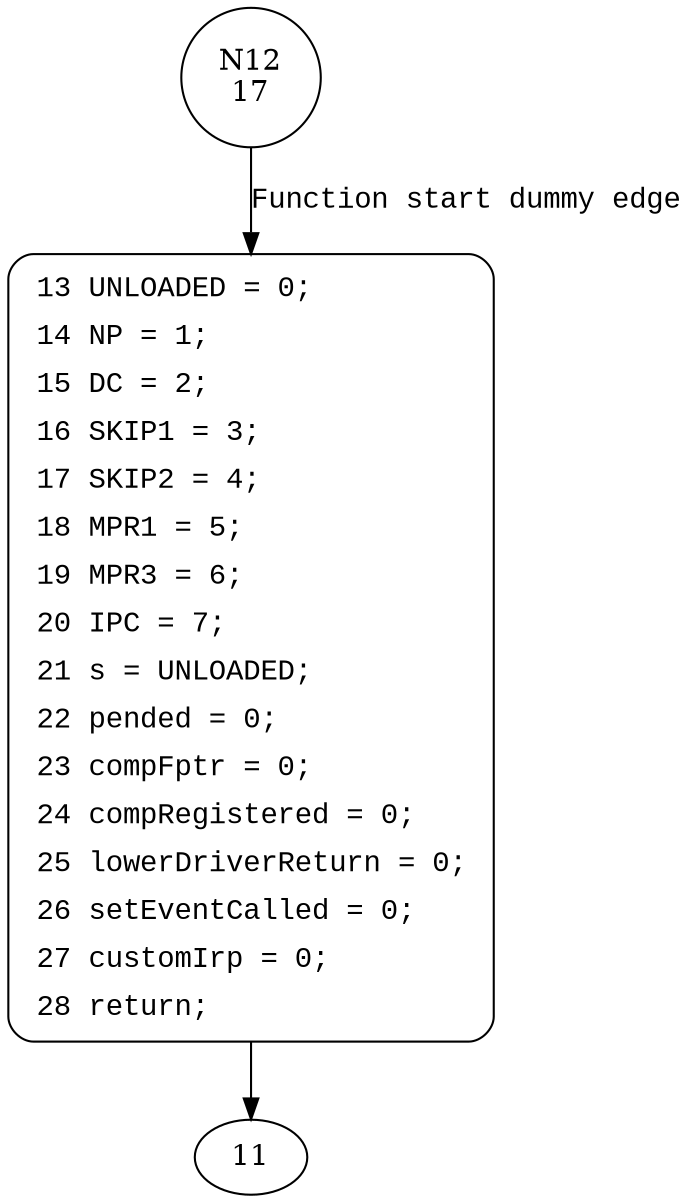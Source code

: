 digraph _BLAST_init {
12 [shape="circle" label="N12\n17"]
13 [shape="circle" label="N13\n16"]
13 [style="filled,bold" penwidth="1" fillcolor="white" fontname="Courier New" shape="Mrecord" label=<<table border="0" cellborder="0" cellpadding="3" bgcolor="white"><tr><td align="right">13</td><td align="left">UNLOADED = 0;</td></tr><tr><td align="right">14</td><td align="left">NP = 1;</td></tr><tr><td align="right">15</td><td align="left">DC = 2;</td></tr><tr><td align="right">16</td><td align="left">SKIP1 = 3;</td></tr><tr><td align="right">17</td><td align="left">SKIP2 = 4;</td></tr><tr><td align="right">18</td><td align="left">MPR1 = 5;</td></tr><tr><td align="right">19</td><td align="left">MPR3 = 6;</td></tr><tr><td align="right">20</td><td align="left">IPC = 7;</td></tr><tr><td align="right">21</td><td align="left">s = UNLOADED;</td></tr><tr><td align="right">22</td><td align="left">pended = 0;</td></tr><tr><td align="right">23</td><td align="left">compFptr = 0;</td></tr><tr><td align="right">24</td><td align="left">compRegistered = 0;</td></tr><tr><td align="right">25</td><td align="left">lowerDriverReturn = 0;</td></tr><tr><td align="right">26</td><td align="left">setEventCalled = 0;</td></tr><tr><td align="right">27</td><td align="left">customIrp = 0;</td></tr><tr><td align="right">28</td><td align="left">return;</td></tr></table>>]
13 -> 11[label=""]
12 -> 13 [label="Function start dummy edge" fontname="Courier New"]
}